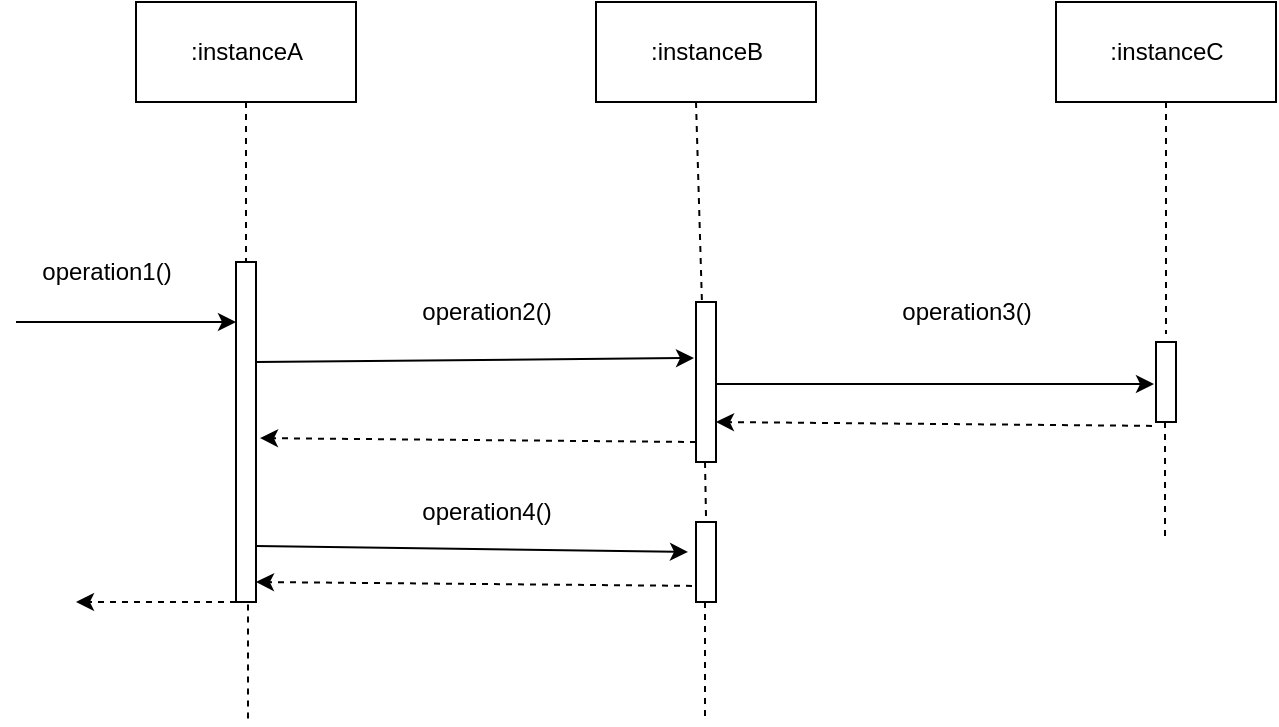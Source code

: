 <mxfile>
    <diagram id="GtUa_zhv1S1Mdy_S-V1u" name="第1頁">
        <mxGraphModel dx="1130" dy="787" grid="1" gridSize="10" guides="1" tooltips="1" connect="1" arrows="1" fold="1" page="1" pageScale="1" pageWidth="827" pageHeight="1169" math="0" shadow="0">
            <root>
                <mxCell id="0"/>
                <mxCell id="1" parent="0"/>
                <mxCell id="7" style="edgeStyle=none;html=1;entryX=0.5;entryY=0.013;entryDx=0;entryDy=0;entryPerimeter=0;endArrow=none;endFill=0;dashed=1;" edge="1" parent="1" source="2" target="5">
                    <mxGeometry relative="1" as="geometry"/>
                </mxCell>
                <mxCell id="2" value=":instanceA" style="html=1;" vertex="1" parent="1">
                    <mxGeometry x="120" y="130" width="110" height="50" as="geometry"/>
                </mxCell>
                <mxCell id="3" value=":instanceB" style="html=1;" vertex="1" parent="1">
                    <mxGeometry x="350" y="130" width="110" height="50" as="geometry"/>
                </mxCell>
                <mxCell id="4" value=":instanceC" style="html=1;" vertex="1" parent="1">
                    <mxGeometry x="580" y="130" width="110" height="50" as="geometry"/>
                </mxCell>
                <mxCell id="5" value="" style="html=1;points=[];perimeter=orthogonalPerimeter;" vertex="1" parent="1">
                    <mxGeometry x="170" y="260" width="10" height="170" as="geometry"/>
                </mxCell>
                <mxCell id="8" value="" style="endArrow=classic;html=1;" edge="1" parent="1">
                    <mxGeometry width="50" height="50" relative="1" as="geometry">
                        <mxPoint x="60" y="290" as="sourcePoint"/>
                        <mxPoint x="170" y="290" as="targetPoint"/>
                    </mxGeometry>
                </mxCell>
                <mxCell id="9" style="edgeStyle=none;html=1;endArrow=none;endFill=0;dashed=1;exitX=0.6;exitY=1.007;exitDx=0;exitDy=0;exitPerimeter=0;" edge="1" parent="1" source="5">
                    <mxGeometry relative="1" as="geometry">
                        <mxPoint x="180" y="430" as="sourcePoint"/>
                        <mxPoint x="176" y="490" as="targetPoint"/>
                    </mxGeometry>
                </mxCell>
                <mxCell id="10" value="" style="endArrow=classic;html=1;entryX=-0.1;entryY=0.35;entryDx=0;entryDy=0;entryPerimeter=0;" edge="1" parent="1" target="12">
                    <mxGeometry width="50" height="50" relative="1" as="geometry">
                        <mxPoint x="180" y="310" as="sourcePoint"/>
                        <mxPoint x="280" y="310" as="targetPoint"/>
                    </mxGeometry>
                </mxCell>
                <mxCell id="12" value="" style="html=1;points=[];perimeter=orthogonalPerimeter;" vertex="1" parent="1">
                    <mxGeometry x="400" y="280" width="10" height="80" as="geometry"/>
                </mxCell>
                <mxCell id="13" value="" style="html=1;points=[];perimeter=orthogonalPerimeter;" vertex="1" parent="1">
                    <mxGeometry x="400" y="390" width="10" height="40" as="geometry"/>
                </mxCell>
                <mxCell id="14" style="edgeStyle=none;html=1;endArrow=none;endFill=0;dashed=1;exitX=0.6;exitY=1.007;exitDx=0;exitDy=0;exitPerimeter=0;entryX=0.5;entryY=-0.075;entryDx=0;entryDy=0;entryPerimeter=0;" edge="1" parent="1" target="13">
                    <mxGeometry relative="1" as="geometry">
                        <mxPoint x="404.5" y="360.0" as="sourcePoint"/>
                        <mxPoint x="405" y="420" as="targetPoint"/>
                    </mxGeometry>
                </mxCell>
                <mxCell id="16" value="" style="endArrow=classic;html=1;entryX=-0.4;entryY=0.375;entryDx=0;entryDy=0;entryPerimeter=0;" edge="1" parent="1" target="13">
                    <mxGeometry width="50" height="50" relative="1" as="geometry">
                        <mxPoint x="180" y="402" as="sourcePoint"/>
                        <mxPoint x="390" y="400" as="targetPoint"/>
                    </mxGeometry>
                </mxCell>
                <mxCell id="17" value="" style="html=1;points=[];perimeter=orthogonalPerimeter;" vertex="1" parent="1">
                    <mxGeometry x="630" y="300" width="10" height="40" as="geometry"/>
                </mxCell>
                <mxCell id="18" value="" style="endArrow=classic;html=1;entryX=-0.1;entryY=0.525;entryDx=0;entryDy=0;entryPerimeter=0;" edge="1" parent="1" target="17">
                    <mxGeometry width="50" height="50" relative="1" as="geometry">
                        <mxPoint x="410" y="321" as="sourcePoint"/>
                        <mxPoint x="610" y="300" as="targetPoint"/>
                    </mxGeometry>
                </mxCell>
                <mxCell id="20" value="" style="endArrow=classic;html=1;dashed=1;entryX=1.2;entryY=0.518;entryDx=0;entryDy=0;entryPerimeter=0;" edge="1" parent="1">
                    <mxGeometry width="50" height="50" relative="1" as="geometry">
                        <mxPoint x="400" y="350" as="sourcePoint"/>
                        <mxPoint x="182" y="348.06" as="targetPoint"/>
                    </mxGeometry>
                </mxCell>
                <mxCell id="21" value="" style="endArrow=classic;html=1;dashed=1;entryX=1.2;entryY=0.518;entryDx=0;entryDy=0;entryPerimeter=0;" edge="1" parent="1">
                    <mxGeometry width="50" height="50" relative="1" as="geometry">
                        <mxPoint x="398" y="421.94" as="sourcePoint"/>
                        <mxPoint x="180" y="420.0" as="targetPoint"/>
                    </mxGeometry>
                </mxCell>
                <mxCell id="23" value="" style="endArrow=classic;html=1;dashed=1;" edge="1" parent="1">
                    <mxGeometry width="50" height="50" relative="1" as="geometry">
                        <mxPoint x="170" y="430.0" as="sourcePoint"/>
                        <mxPoint x="90" y="430" as="targetPoint"/>
                    </mxGeometry>
                </mxCell>
                <mxCell id="24" style="edgeStyle=none;html=1;endArrow=none;endFill=0;dashed=1;exitX=0.6;exitY=1.007;exitDx=0;exitDy=0;exitPerimeter=0;" edge="1" parent="1">
                    <mxGeometry relative="1" as="geometry">
                        <mxPoint x="404.5" y="430.0" as="sourcePoint"/>
                        <mxPoint x="404.5" y="488.81" as="targetPoint"/>
                    </mxGeometry>
                </mxCell>
                <mxCell id="25" value="" style="endArrow=classic;html=1;dashed=1;entryX=1.2;entryY=0.518;entryDx=0;entryDy=0;entryPerimeter=0;" edge="1" parent="1">
                    <mxGeometry width="50" height="50" relative="1" as="geometry">
                        <mxPoint x="628" y="341.94" as="sourcePoint"/>
                        <mxPoint x="410" y="340.0" as="targetPoint"/>
                    </mxGeometry>
                </mxCell>
                <mxCell id="26" style="edgeStyle=none;html=1;entryX=0.3;entryY=0.013;entryDx=0;entryDy=0;entryPerimeter=0;endArrow=none;endFill=0;dashed=1;" edge="1" parent="1" target="12">
                    <mxGeometry relative="1" as="geometry">
                        <mxPoint x="400" y="180" as="sourcePoint"/>
                        <mxPoint x="400" y="262.21" as="targetPoint"/>
                    </mxGeometry>
                </mxCell>
                <mxCell id="27" style="edgeStyle=none;html=1;entryX=0.5;entryY=-0.1;entryDx=0;entryDy=0;entryPerimeter=0;endArrow=none;endFill=0;dashed=1;exitX=0.5;exitY=1;exitDx=0;exitDy=0;" edge="1" parent="1" source="4" target="17">
                    <mxGeometry relative="1" as="geometry">
                        <mxPoint x="631" y="190" as="sourcePoint"/>
                        <mxPoint x="630" y="262.21" as="targetPoint"/>
                    </mxGeometry>
                </mxCell>
                <mxCell id="28" style="edgeStyle=none;html=1;endArrow=none;endFill=0;dashed=1;exitX=0.6;exitY=1.007;exitDx=0;exitDy=0;exitPerimeter=0;" edge="1" parent="1">
                    <mxGeometry relative="1" as="geometry">
                        <mxPoint x="634.5" y="340" as="sourcePoint"/>
                        <mxPoint x="634.5" y="398.81" as="targetPoint"/>
                    </mxGeometry>
                </mxCell>
                <mxCell id="29" value="operation1()" style="text;html=1;align=center;verticalAlign=middle;resizable=0;points=[];autosize=1;strokeColor=none;fillColor=none;" vertex="1" parent="1">
                    <mxGeometry x="60" y="250" width="90" height="30" as="geometry"/>
                </mxCell>
                <mxCell id="30" value="operation2()" style="text;html=1;align=center;verticalAlign=middle;resizable=0;points=[];autosize=1;strokeColor=none;fillColor=none;" vertex="1" parent="1">
                    <mxGeometry x="250" y="270" width="90" height="30" as="geometry"/>
                </mxCell>
                <mxCell id="31" value="operation4()" style="text;html=1;align=center;verticalAlign=middle;resizable=0;points=[];autosize=1;strokeColor=none;fillColor=none;" vertex="1" parent="1">
                    <mxGeometry x="250" y="370" width="90" height="30" as="geometry"/>
                </mxCell>
                <mxCell id="32" value="operation3()" style="text;html=1;align=center;verticalAlign=middle;resizable=0;points=[];autosize=1;strokeColor=none;fillColor=none;" vertex="1" parent="1">
                    <mxGeometry x="490" y="270" width="90" height="30" as="geometry"/>
                </mxCell>
            </root>
        </mxGraphModel>
    </diagram>
</mxfile>